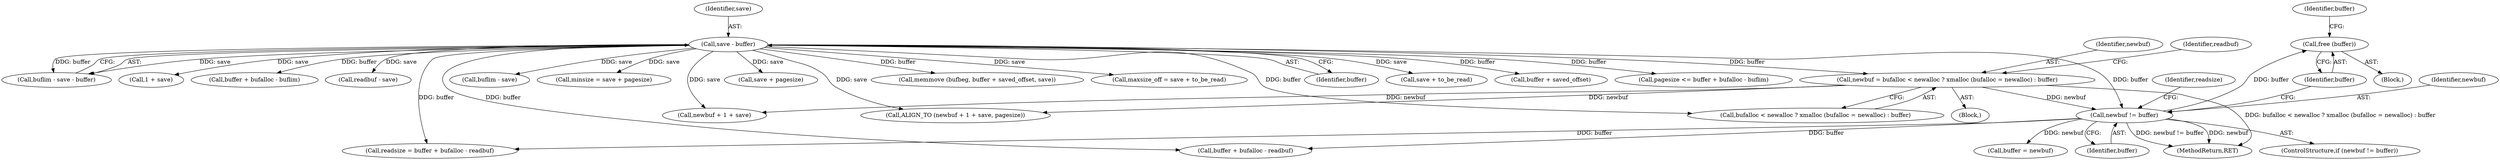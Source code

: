 digraph "0_savannah_8fcf61523644df42e1905c81bed26838e0b04f91@API" {
"1000497" [label="(Call,free (buffer))"];
"1000493" [label="(Call,newbuf != buffer)"];
"1000455" [label="(Call,newbuf = bufalloc < newalloc ? xmalloc (bufalloc = newalloc) : buffer)"];
"1000331" [label="(Call,save - buffer)"];
"1000494" [label="(Identifier,newbuf)"];
"1000331" [label="(Call,save - buffer)"];
"1001415" [label="(MethodReturn,RET)"];
"1000352" [label="(Block,)"];
"1000333" [label="(Identifier,buffer)"];
"1000416" [label="(Call,save + to_be_read)"];
"1000482" [label="(Call,buffer + saved_offset)"];
"1000498" [label="(Identifier,buffer)"];
"1000335" [label="(Call,pagesize <= buffer + bufalloc - buflim)"];
"1000329" [label="(Call,buflim - save - buffer)"];
"1000493" [label="(Call,newbuf != buffer)"];
"1000492" [label="(ControlStructure,if (newbuf != buffer))"];
"1000499" [label="(Call,buffer = newbuf)"];
"1000471" [label="(Call,1 + save)"];
"1000337" [label="(Call,buffer + bufalloc - buflim)"];
"1000332" [label="(Identifier,save)"];
"1000477" [label="(Call,readbuf - save)"];
"1000502" [label="(Call,readsize = buffer + bufalloc - readbuf)"];
"1000504" [label="(Call,buffer + bufalloc - readbuf)"];
"1000348" [label="(Call,buflim - save)"];
"1000354" [label="(Call,minsize = save + pagesize)"];
"1000503" [label="(Identifier,readsize)"];
"1000496" [label="(Block,)"];
"1000497" [label="(Call,free (buffer))"];
"1000469" [label="(Call,newbuf + 1 + save)"];
"1000500" [label="(Identifier,buffer)"];
"1000356" [label="(Call,save + pagesize)"];
"1000456" [label="(Identifier,newbuf)"];
"1000457" [label="(Call,bufalloc < newalloc ? xmalloc (bufalloc = newalloc) : buffer)"];
"1000467" [label="(Identifier,readbuf)"];
"1000480" [label="(Call,memmove (bufbeg, buffer + saved_offset, save))"];
"1000455" [label="(Call,newbuf = bufalloc < newalloc ? xmalloc (bufalloc = newalloc) : buffer)"];
"1000468" [label="(Call,ALIGN_TO (newbuf + 1 + save, pagesize))"];
"1000495" [label="(Identifier,buffer)"];
"1000414" [label="(Call,maxsize_off = save + to_be_read)"];
"1000497" -> "1000496"  [label="AST: "];
"1000497" -> "1000498"  [label="CFG: "];
"1000498" -> "1000497"  [label="AST: "];
"1000500" -> "1000497"  [label="CFG: "];
"1000493" -> "1000497"  [label="DDG: buffer"];
"1000493" -> "1000492"  [label="AST: "];
"1000493" -> "1000495"  [label="CFG: "];
"1000494" -> "1000493"  [label="AST: "];
"1000495" -> "1000493"  [label="AST: "];
"1000498" -> "1000493"  [label="CFG: "];
"1000503" -> "1000493"  [label="CFG: "];
"1000493" -> "1001415"  [label="DDG: newbuf"];
"1000493" -> "1001415"  [label="DDG: newbuf != buffer"];
"1000455" -> "1000493"  [label="DDG: newbuf"];
"1000331" -> "1000493"  [label="DDG: buffer"];
"1000493" -> "1000499"  [label="DDG: newbuf"];
"1000493" -> "1000502"  [label="DDG: buffer"];
"1000493" -> "1000504"  [label="DDG: buffer"];
"1000455" -> "1000352"  [label="AST: "];
"1000455" -> "1000457"  [label="CFG: "];
"1000456" -> "1000455"  [label="AST: "];
"1000457" -> "1000455"  [label="AST: "];
"1000467" -> "1000455"  [label="CFG: "];
"1000455" -> "1001415"  [label="DDG: bufalloc < newalloc ? xmalloc (bufalloc = newalloc) : buffer"];
"1000331" -> "1000455"  [label="DDG: buffer"];
"1000455" -> "1000468"  [label="DDG: newbuf"];
"1000455" -> "1000469"  [label="DDG: newbuf"];
"1000331" -> "1000329"  [label="AST: "];
"1000331" -> "1000333"  [label="CFG: "];
"1000332" -> "1000331"  [label="AST: "];
"1000333" -> "1000331"  [label="AST: "];
"1000329" -> "1000331"  [label="CFG: "];
"1000331" -> "1000329"  [label="DDG: save"];
"1000331" -> "1000329"  [label="DDG: buffer"];
"1000331" -> "1000335"  [label="DDG: buffer"];
"1000331" -> "1000337"  [label="DDG: buffer"];
"1000331" -> "1000348"  [label="DDG: save"];
"1000331" -> "1000354"  [label="DDG: save"];
"1000331" -> "1000356"  [label="DDG: save"];
"1000331" -> "1000414"  [label="DDG: save"];
"1000331" -> "1000416"  [label="DDG: save"];
"1000331" -> "1000457"  [label="DDG: buffer"];
"1000331" -> "1000468"  [label="DDG: save"];
"1000331" -> "1000469"  [label="DDG: save"];
"1000331" -> "1000471"  [label="DDG: save"];
"1000331" -> "1000477"  [label="DDG: save"];
"1000331" -> "1000480"  [label="DDG: buffer"];
"1000331" -> "1000482"  [label="DDG: buffer"];
"1000331" -> "1000502"  [label="DDG: buffer"];
"1000331" -> "1000504"  [label="DDG: buffer"];
}
